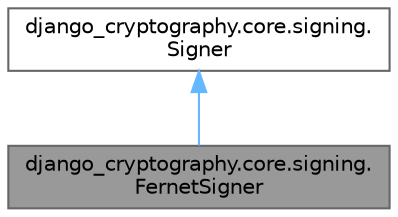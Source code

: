 digraph "django_cryptography.core.signing.FernetSigner"
{
 // LATEX_PDF_SIZE
  bgcolor="transparent";
  edge [fontname=Helvetica,fontsize=10,labelfontname=Helvetica,labelfontsize=10];
  node [fontname=Helvetica,fontsize=10,shape=box,height=0.2,width=0.4];
  Node1 [id="Node000001",label="django_cryptography.core.signing.\lFernetSigner",height=0.2,width=0.4,color="gray40", fillcolor="grey60", style="filled", fontcolor="black",tooltip=" "];
  Node2 -> Node1 [id="edge1_Node000001_Node000002",dir="back",color="steelblue1",style="solid",tooltip=" "];
  Node2 [id="Node000002",label="django_cryptography.core.signing.\lSigner",height=0.2,width=0.4,color="gray40", fillcolor="white", style="filled",URL="$classdjango__cryptography_1_1core_1_1signing_1_1_signer.html",tooltip=" "];
}
